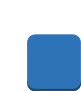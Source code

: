 <?xml version="1.0" encoding="UTF-8"?>
<dia:diagram xmlns:dia="http://www.lysator.liu.se/~alla/dia/">
  <dia:layer name="Fondo" visible="true" active="true">
    <dia:group>
      <dia:group>
        <dia:group>
          <dia:group>
            <dia:object type="Standard - BezierLine" version="0" id="O0">
              <dia:attribute name="obj_pos">
                <dia:point val="3.967,3.394"/>
              </dia:attribute>
              <dia:attribute name="obj_bb">
                <dia:rectangle val="2.964,3.394;4.964,3.717"/>
              </dia:attribute>
              <dia:attribute name="bez_points">
                <dia:point val="3.967,3.394"/>
                <dia:point val="3.967,3.525"/>
                <dia:point val="3.967,3.394"/>
                <dia:point val="3.967,3.525"/>
                <dia:point val="3.967,3.543"/>
                <dia:point val="3.966,3.561"/>
                <dia:point val="3.964,3.578"/>
                <dia:point val="3.964,3.448"/>
                <dia:point val="3.964,3.578"/>
                <dia:point val="3.964,3.448"/>
                <dia:point val="3.966,3.43"/>
                <dia:point val="3.967,3.412"/>
                <dia:point val="3.967,3.394"/>
              </dia:attribute>
              <dia:attribute name="corner_types">
                <dia:enum val="0"/>
                <dia:enum val="0"/>
                <dia:enum val="0"/>
                <dia:enum val="0"/>
                <dia:enum val="0"/>
              </dia:attribute>
              <dia:attribute name="line_color">
                <dia:color val="#19486f"/>
              </dia:attribute>
              <dia:attribute name="line_width">
                <dia:real val="0"/>
              </dia:attribute>
            </dia:object>
            <dia:object type="Standard - BezierLine" version="0" id="O1">
              <dia:attribute name="obj_pos">
                <dia:point val="3.964,3.448"/>
              </dia:attribute>
              <dia:attribute name="obj_bb">
                <dia:rectangle val="3.95,3.448;3.964,3.639"/>
              </dia:attribute>
              <dia:attribute name="bez_points">
                <dia:point val="3.964,3.448"/>
                <dia:point val="3.964,3.578"/>
                <dia:point val="3.964,3.448"/>
                <dia:point val="3.964,3.578"/>
                <dia:point val="3.961,3.599"/>
                <dia:point val="3.956,3.619"/>
                <dia:point val="3.95,3.639"/>
                <dia:point val="3.95,3.508"/>
                <dia:point val="3.95,3.639"/>
                <dia:point val="3.95,3.508"/>
                <dia:point val="3.956,3.489"/>
                <dia:point val="3.961,3.468"/>
                <dia:point val="3.964,3.448"/>
              </dia:attribute>
              <dia:attribute name="corner_types">
                <dia:enum val="0"/>
                <dia:enum val="0"/>
                <dia:enum val="0"/>
                <dia:enum val="0"/>
                <dia:enum val="0"/>
              </dia:attribute>
              <dia:attribute name="line_color">
                <dia:color val="#19486f"/>
              </dia:attribute>
              <dia:attribute name="line_width">
                <dia:real val="0"/>
              </dia:attribute>
            </dia:object>
            <dia:object type="Standard - BezierLine" version="0" id="O2">
              <dia:attribute name="obj_pos">
                <dia:point val="3.95,3.508"/>
              </dia:attribute>
              <dia:attribute name="obj_bb">
                <dia:rectangle val="3.921,3.508;3.95,3.705"/>
              </dia:attribute>
              <dia:attribute name="bez_points">
                <dia:point val="3.95,3.508"/>
                <dia:point val="3.95,3.639"/>
                <dia:point val="3.95,3.508"/>
                <dia:point val="3.95,3.639"/>
                <dia:point val="3.942,3.662"/>
                <dia:point val="3.933,3.684"/>
                <dia:point val="3.921,3.705"/>
                <dia:point val="3.921,3.574"/>
                <dia:point val="3.921,3.705"/>
                <dia:point val="3.921,3.574"/>
                <dia:point val="3.933,3.553"/>
                <dia:point val="3.942,3.531"/>
                <dia:point val="3.95,3.508"/>
              </dia:attribute>
              <dia:attribute name="corner_types">
                <dia:enum val="0"/>
                <dia:enum val="0"/>
                <dia:enum val="0"/>
                <dia:enum val="0"/>
                <dia:enum val="0"/>
              </dia:attribute>
              <dia:attribute name="line_color">
                <dia:color val="#19486f"/>
              </dia:attribute>
              <dia:attribute name="line_width">
                <dia:real val="0"/>
              </dia:attribute>
            </dia:object>
          </dia:group>
          <dia:object type="Standard - Beziergon" version="0" id="O3">
            <dia:attribute name="obj_pos">
              <dia:point val="3.967,3.394"/>
            </dia:attribute>
            <dia:attribute name="obj_bb">
              <dia:rectangle val="2.967,3.394;4.967,3.9"/>
            </dia:attribute>
            <dia:attribute name="bez_points">
              <dia:point val="3.967,3.394"/>
              <dia:point val="3.967,3.525"/>
              <dia:point val="3.967,3.394"/>
              <dia:point val="3.967,3.525"/>
              <dia:point val="3.967,3.732"/>
              <dia:point val="3.798,3.9"/>
              <dia:point val="3.59,3.9"/>
              <dia:point val="3.59,3.769"/>
              <dia:point val="3.59,3.9"/>
              <dia:point val="3.59,3.769"/>
              <dia:point val="3.798,3.769"/>
              <dia:point val="3.967,3.601"/>
            </dia:attribute>
            <dia:attribute name="corner_types">
              <dia:enum val="-1797716344"/>
              <dia:enum val="0"/>
              <dia:enum val="0"/>
              <dia:enum val="0"/>
              <dia:enum val="0"/>
            </dia:attribute>
            <dia:attribute name="line_color">
              <dia:color val="#19486f"/>
            </dia:attribute>
            <dia:attribute name="line_width">
              <dia:real val="0"/>
            </dia:attribute>
            <dia:attribute name="inner_color">
              <dia:color val="#19486f"/>
            </dia:attribute>
            <dia:attribute name="show_background">
              <dia:boolean val="true"/>
            </dia:attribute>
          </dia:object>
          <dia:group>
            <dia:object type="Standard - Polygon" version="0" id="O4">
              <dia:attribute name="obj_pos">
                <dia:point val="3.647,3.729"/>
              </dia:attribute>
              <dia:attribute name="obj_bb">
                <dia:rectangle val="1.709,3.729;3.647,3.9"/>
              </dia:attribute>
              <dia:attribute name="poly_points">
                <dia:point val="3.647,3.729"/>
                <dia:point val="3.59,3.9"/>
                <dia:point val="1.709,3.9"/>
                <dia:point val="1.709,3.769"/>
              </dia:attribute>
              <dia:attribute name="line_color">
                <dia:color val="#19486f"/>
              </dia:attribute>
              <dia:attribute name="line_width">
                <dia:real val="0"/>
              </dia:attribute>
              <dia:attribute name="inner_color">
                <dia:color val="#19486f"/>
              </dia:attribute>
              <dia:attribute name="show_background">
                <dia:boolean val="true"/>
              </dia:attribute>
            </dia:object>
          </dia:group>
          <dia:object type="Standard - Beziergon" version="0" id="O5">
            <dia:attribute name="obj_pos">
              <dia:point val="1.709,3.769"/>
            </dia:attribute>
            <dia:attribute name="obj_bb">
              <dia:rectangle val="0.332,3.394;2.332,3.9"/>
            </dia:attribute>
            <dia:attribute name="bez_points">
              <dia:point val="1.709,3.769"/>
              <dia:point val="1.709,3.9"/>
              <dia:point val="1.709,3.769"/>
              <dia:point val="1.709,3.9"/>
              <dia:point val="1.501,3.9"/>
              <dia:point val="1.332,3.732"/>
              <dia:point val="1.332,3.525"/>
              <dia:point val="1.332,3.394"/>
              <dia:point val="1.332,3.525"/>
              <dia:point val="1.332,3.394"/>
              <dia:point val="1.332,3.601"/>
              <dia:point val="1.501,3.769"/>
            </dia:attribute>
            <dia:attribute name="corner_types">
              <dia:enum val="0"/>
              <dia:enum val="0"/>
              <dia:enum val="0"/>
              <dia:enum val="0"/>
              <dia:enum val="0"/>
            </dia:attribute>
            <dia:attribute name="line_color">
              <dia:color val="#19486f"/>
            </dia:attribute>
            <dia:attribute name="line_width">
              <dia:real val="0"/>
            </dia:attribute>
            <dia:attribute name="inner_color">
              <dia:color val="#19486f"/>
            </dia:attribute>
            <dia:attribute name="show_background">
              <dia:boolean val="true"/>
            </dia:attribute>
          </dia:object>
          <dia:group>
            <dia:object type="Standard - Beziergon" version="0" id="O6">
              <dia:attribute name="obj_pos">
                <dia:point val="3.59,1.1"/>
              </dia:attribute>
              <dia:attribute name="obj_bb">
                <dia:rectangle val="1.332,1.1;3.967,3.769"/>
              </dia:attribute>
              <dia:attribute name="bez_points">
                <dia:point val="3.59,1.1"/>
                <dia:point val="3.798,1.1"/>
                <dia:point val="3.967,1.268"/>
                <dia:point val="3.967,1.474"/>
                <dia:point val="3.967,3.394"/>
                <dia:point val="3.967,1.474"/>
                <dia:point val="3.967,3.394"/>
                <dia:point val="3.967,3.601"/>
                <dia:point val="3.798,3.769"/>
                <dia:point val="3.59,3.769"/>
                <dia:point val="1.709,3.769"/>
                <dia:point val="3.59,3.769"/>
                <dia:point val="1.709,3.769"/>
                <dia:point val="1.501,3.769"/>
                <dia:point val="1.332,3.601"/>
                <dia:point val="1.332,3.394"/>
                <dia:point val="1.332,1.474"/>
                <dia:point val="1.332,3.394"/>
                <dia:point val="1.332,1.474"/>
                <dia:point val="1.332,1.267"/>
                <dia:point val="1.501,1.1"/>
                <dia:point val="1.709,1.1"/>
                <dia:point val="3.59,1.1"/>
                <dia:point val="1.709,1.1"/>
              </dia:attribute>
              <dia:attribute name="corner_types">
                <dia:enum val="-1797716328"/>
                <dia:enum val="0"/>
                <dia:enum val="0"/>
                <dia:enum val="0"/>
                <dia:enum val="0"/>
                <dia:enum val="0"/>
                <dia:enum val="0"/>
                <dia:enum val="0"/>
                <dia:enum val="0"/>
              </dia:attribute>
              <dia:attribute name="line_color">
                <dia:color val="#2e73b7"/>
              </dia:attribute>
              <dia:attribute name="line_width">
                <dia:real val="0"/>
              </dia:attribute>
              <dia:attribute name="inner_color">
                <dia:color val="#2e73b7"/>
              </dia:attribute>
              <dia:attribute name="show_background">
                <dia:boolean val="true"/>
              </dia:attribute>
            </dia:object>
          </dia:group>
        </dia:group>
      </dia:group>
      <dia:object type="Standard - Text" version="1" id="O7">
        <dia:attribute name="obj_pos">
          <dia:point val="0,0"/>
        </dia:attribute>
        <dia:attribute name="obj_bb">
          <dia:rectangle val="0,-0.595;2.31,0.15"/>
        </dia:attribute>
        <dia:attribute name="text">
          <dia:composite type="text">
            <dia:attribute name="string">
              <dia:string>#MS SQL#</dia:string>
            </dia:attribute>
            <dia:attribute name="font">
              <dia:font family="monospace" style="0" name="Courier"/>
            </dia:attribute>
            <dia:attribute name="height">
              <dia:real val="0.8"/>
            </dia:attribute>
            <dia:attribute name="pos">
              <dia:point val="0,0"/>
            </dia:attribute>
            <dia:attribute name="color">
              <dia:color val="#ffffff"/>
            </dia:attribute>
            <dia:attribute name="alignment">
              <dia:enum val="0"/>
            </dia:attribute>
          </dia:composite>
        </dia:attribute>
        <dia:attribute name="valign">
          <dia:enum val="3"/>
        </dia:attribute>
      </dia:object>
    </dia:group>
  </dia:layer>
</dia:diagram>
